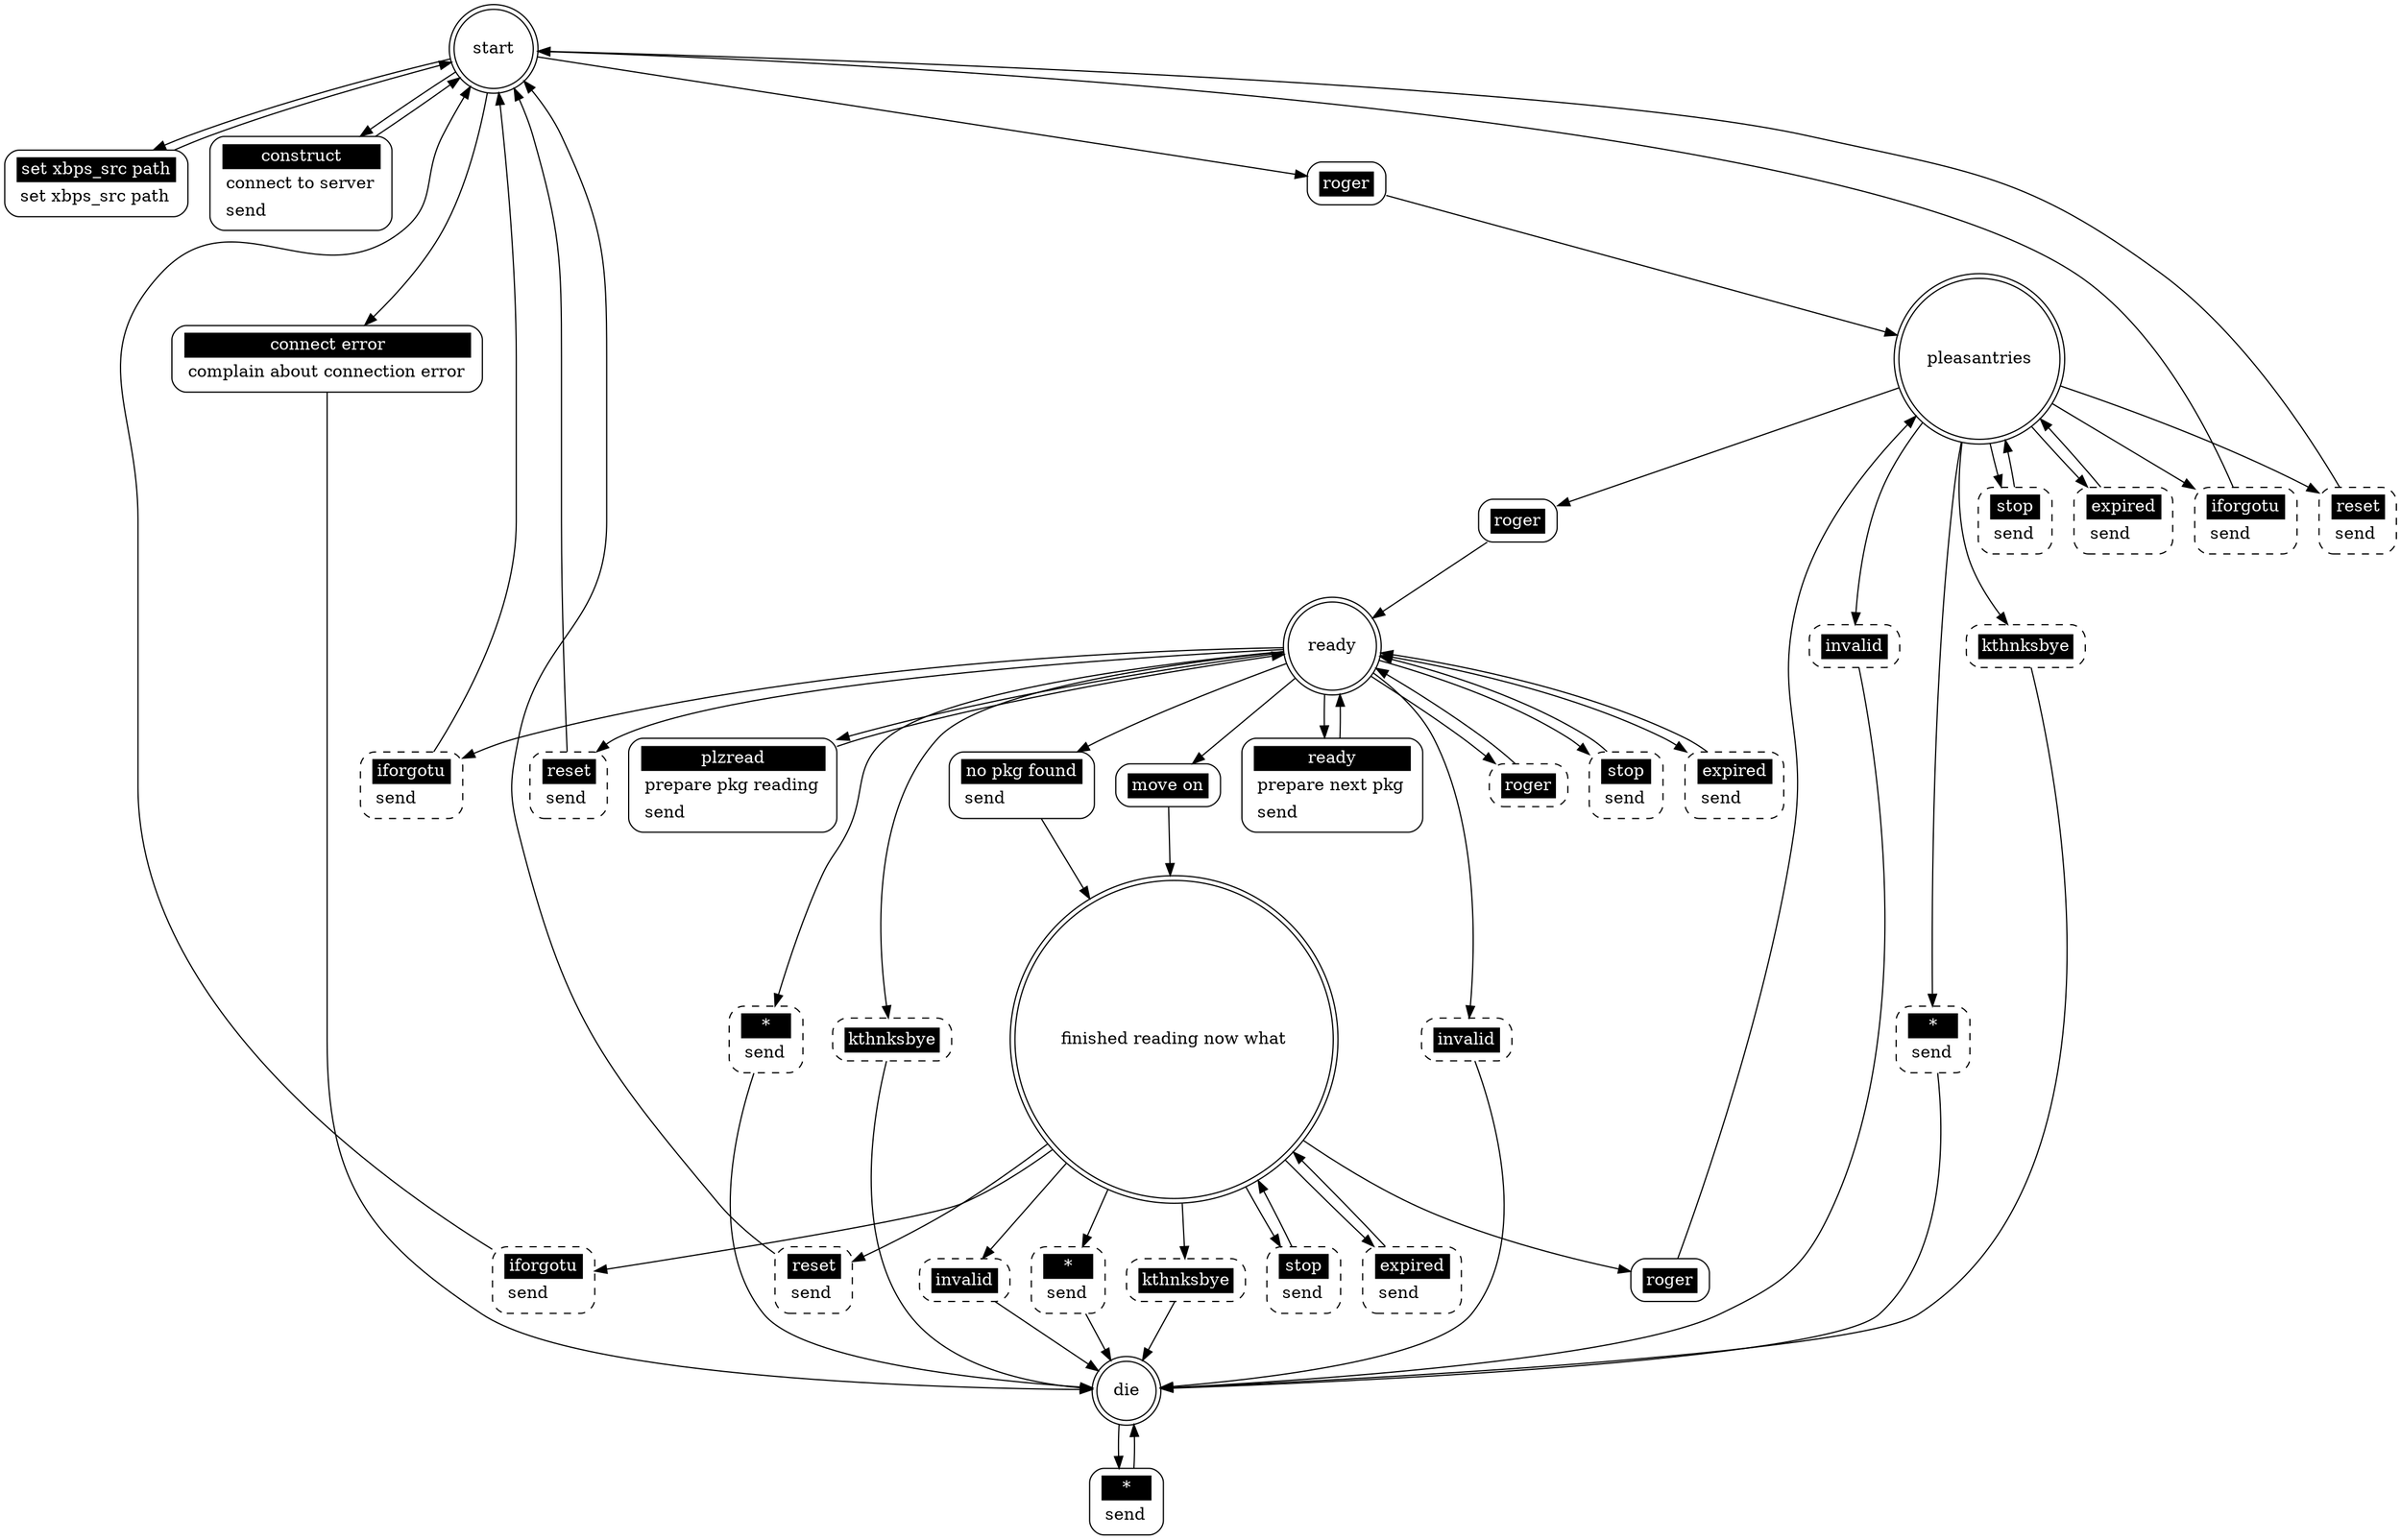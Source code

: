 ## Automatically generated from pkgimport_client.xml by gsl
digraph "pkgimport_client" {

 "start" [shape = "doublecircle"];
 "start set xbps_src path" [shape = "Mrecord" style = solid label = <<table border="0" cellborder="0" cellpadding="3" bgcolor="white"><tr><td bgcolor="black" align="center" colspan="2"><font color="white">set xbps_src path</font></td></tr><tr><td align="left" port="r3">set xbps_src path</td></tr></table>>];
 "start" -> "start set xbps_src path";
 "start set xbps_src path" -> "start";
 "start construct" [shape = "Mrecord" style = solid label = <<table border="0" cellborder="0" cellpadding="3" bgcolor="white"><tr><td bgcolor="black" align="center" colspan="2"><font color="white">construct</font></td></tr><tr><td align="left" port="r3">connect to server</td></tr><tr><td align="left" port="r3">send</td></tr></table>>];
 "start" -> "start construct";
 "start construct" -> "start";
 "start roger" [shape = "Mrecord" style = solid label = <<table border="0" cellborder="0" cellpadding="3" bgcolor="white"><tr><td bgcolor="black" align="center" colspan="2"><font color="white">roger</font></td></tr></table>>];
 "start" -> "start roger";
 "start roger" -> "pleasantries";
 "start connect error" [shape = "Mrecord" style = solid label = <<table border="0" cellborder="0" cellpadding="3" bgcolor="white"><tr><td bgcolor="black" align="center" colspan="2"><font color="white">connect error</font></td></tr><tr><td align="left" port="r3">complain about connection error</td></tr></table>>];
 "start" -> "start connect error";
 "start connect error" -> "die";

 "pleasantries" [shape = "doublecircle"];
 "pleasantries invalid" [shape = "Mrecord" style = dashed label = <<table border="0" cellborder="0" cellpadding="3" bgcolor="white"><tr><td bgcolor="black" align="center" colspan="2"><font color="white">invalid</font></td></tr></table>>];
 "pleasantries" -> "pleasantries invalid";
 "pleasantries invalid" -> "die";
 "pleasantries iforgotu" [shape = "Mrecord" style = dashed label = <<table border="0" cellborder="0" cellpadding="3" bgcolor="white"><tr><td bgcolor="black" align="center" colspan="2"><font color="white">iforgotu</font></td></tr><tr><td align="left" port="r3">send</td></tr></table>>];
 "pleasantries" -> "pleasantries iforgotu";
 "pleasantries iforgotu" -> "start";
 "pleasantries reset" [shape = "Mrecord" style = dashed label = <<table border="0" cellborder="0" cellpadding="3" bgcolor="white"><tr><td bgcolor="black" align="center" colspan="2"><font color="white">reset</font></td></tr><tr><td align="left" port="r3">send</td></tr></table>>];
 "pleasantries" -> "pleasantries reset";
 "pleasantries reset" -> "start";
 "pleasantries stop" [shape = "Mrecord" style = dashed label = <<table border="0" cellborder="0" cellpadding="3" bgcolor="white"><tr><td bgcolor="black" align="center" colspan="2"><font color="white">stop</font></td></tr><tr><td align="left" port="r3">send</td></tr></table>>];
 "pleasantries" -> "pleasantries stop";
 "pleasantries stop" -> "pleasantries";
 "pleasantries *" [shape = "Mrecord" style = dashed label = <<table border="0" cellborder="0" cellpadding="3" bgcolor="white"><tr><td bgcolor="black" align="center" colspan="2"><font color="white">*</font></td></tr><tr><td align="left" port="r3">send</td></tr></table>>];
 "pleasantries" -> "pleasantries *";
 "pleasantries *" -> "die";
 "pleasantries kthnksbye" [shape = "Mrecord" style = dashed label = <<table border="0" cellborder="0" cellpadding="3" bgcolor="white"><tr><td bgcolor="black" align="center" colspan="2"><font color="white">kthnksbye</font></td></tr></table>>];
 "pleasantries" -> "pleasantries kthnksbye";
 "pleasantries kthnksbye" -> "die";
 "pleasantries expired" [shape = "Mrecord" style = dashed label = <<table border="0" cellborder="0" cellpadding="3" bgcolor="white"><tr><td bgcolor="black" align="center" colspan="2"><font color="white">expired</font></td></tr><tr><td align="left" port="r3">send</td></tr></table>>];
 "pleasantries" -> "pleasantries expired";
 "pleasantries expired" -> "pleasantries";
 "pleasantries roger" [shape = "Mrecord" style = solid label = <<table border="0" cellborder="0" cellpadding="3" bgcolor="white"><tr><td bgcolor="black" align="center" colspan="2"><font color="white">roger</font></td></tr></table>>];
 "pleasantries" -> "pleasantries roger";
 "pleasantries roger" -> "ready";

 "ready" [shape = "doublecircle"];
 "ready invalid" [shape = "Mrecord" style = dashed label = <<table border="0" cellborder="0" cellpadding="3" bgcolor="white"><tr><td bgcolor="black" align="center" colspan="2"><font color="white">invalid</font></td></tr></table>>];
 "ready" -> "ready invalid";
 "ready invalid" -> "die";
 "ready iforgotu" [shape = "Mrecord" style = dashed label = <<table border="0" cellborder="0" cellpadding="3" bgcolor="white"><tr><td bgcolor="black" align="center" colspan="2"><font color="white">iforgotu</font></td></tr><tr><td align="left" port="r3">send</td></tr></table>>];
 "ready" -> "ready iforgotu";
 "ready iforgotu" -> "start";
 "ready roger" [shape = "Mrecord" style = dashed label = <<table border="0" cellborder="0" cellpadding="3" bgcolor="white"><tr><td bgcolor="black" align="center" colspan="2"><font color="white">roger</font></td></tr></table>>];
 "ready" -> "ready roger";
 "ready roger" -> "ready";
 "ready reset" [shape = "Mrecord" style = dashed label = <<table border="0" cellborder="0" cellpadding="3" bgcolor="white"><tr><td bgcolor="black" align="center" colspan="2"><font color="white">reset</font></td></tr><tr><td align="left" port="r3">send</td></tr></table>>];
 "ready" -> "ready reset";
 "ready reset" -> "start";
 "ready stop" [shape = "Mrecord" style = dashed label = <<table border="0" cellborder="0" cellpadding="3" bgcolor="white"><tr><td bgcolor="black" align="center" colspan="2"><font color="white">stop</font></td></tr><tr><td align="left" port="r3">send</td></tr></table>>];
 "ready" -> "ready stop";
 "ready stop" -> "ready";
 "ready *" [shape = "Mrecord" style = dashed label = <<table border="0" cellborder="0" cellpadding="3" bgcolor="white"><tr><td bgcolor="black" align="center" colspan="2"><font color="white">*</font></td></tr><tr><td align="left" port="r3">send</td></tr></table>>];
 "ready" -> "ready *";
 "ready *" -> "die";
 "ready kthnksbye" [shape = "Mrecord" style = dashed label = <<table border="0" cellborder="0" cellpadding="3" bgcolor="white"><tr><td bgcolor="black" align="center" colspan="2"><font color="white">kthnksbye</font></td></tr></table>>];
 "ready" -> "ready kthnksbye";
 "ready kthnksbye" -> "die";
 "ready expired" [shape = "Mrecord" style = dashed label = <<table border="0" cellborder="0" cellpadding="3" bgcolor="white"><tr><td bgcolor="black" align="center" colspan="2"><font color="white">expired</font></td></tr><tr><td align="left" port="r3">send</td></tr></table>>];
 "ready" -> "ready expired";
 "ready expired" -> "ready";
 "ready plzread" [shape = "Mrecord" style = solid label = <<table border="0" cellborder="0" cellpadding="3" bgcolor="white"><tr><td bgcolor="black" align="center" colspan="2"><font color="white">plzread</font></td></tr><tr><td align="left" port="r3">prepare pkg reading</td></tr><tr><td align="left" port="r3">send</td></tr></table>>];
 "ready" -> "ready plzread";
 "ready plzread" -> "ready";
 "ready ready" [shape = "Mrecord" style = solid label = <<table border="0" cellborder="0" cellpadding="3" bgcolor="white"><tr><td bgcolor="black" align="center" colspan="2"><font color="white">ready</font></td></tr><tr><td align="left" port="r3">prepare next pkg</td></tr><tr><td align="left" port="r3">send</td></tr></table>>];
 "ready" -> "ready ready";
 "ready ready" -> "ready";
 "ready no pkg found" [shape = "Mrecord" style = solid label = <<table border="0" cellborder="0" cellpadding="3" bgcolor="white"><tr><td bgcolor="black" align="center" colspan="2"><font color="white">no pkg found</font></td></tr><tr><td align="left" port="r3">send</td></tr></table>>];
 "ready" -> "ready no pkg found";
 "ready no pkg found" -> "finished reading now what";
 "ready move on" [shape = "Mrecord" style = solid label = <<table border="0" cellborder="0" cellpadding="3" bgcolor="white"><tr><td bgcolor="black" align="center" colspan="2"><font color="white">move on</font></td></tr></table>>];
 "ready" -> "ready move on";
 "ready move on" -> "finished reading now what";

 "finished reading now what" [shape = "doublecircle"];
 "finished reading now what invalid" [shape = "Mrecord" style = dashed label = <<table border="0" cellborder="0" cellpadding="3" bgcolor="white"><tr><td bgcolor="black" align="center" colspan="2"><font color="white">invalid</font></td></tr></table>>];
 "finished reading now what" -> "finished reading now what invalid";
 "finished reading now what invalid" -> "die";
 "finished reading now what iforgotu" [shape = "Mrecord" style = dashed label = <<table border="0" cellborder="0" cellpadding="3" bgcolor="white"><tr><td bgcolor="black" align="center" colspan="2"><font color="white">iforgotu</font></td></tr><tr><td align="left" port="r3">send</td></tr></table>>];
 "finished reading now what" -> "finished reading now what iforgotu";
 "finished reading now what iforgotu" -> "start";
 "finished reading now what reset" [shape = "Mrecord" style = dashed label = <<table border="0" cellborder="0" cellpadding="3" bgcolor="white"><tr><td bgcolor="black" align="center" colspan="2"><font color="white">reset</font></td></tr><tr><td align="left" port="r3">send</td></tr></table>>];
 "finished reading now what" -> "finished reading now what reset";
 "finished reading now what reset" -> "start";
 "finished reading now what stop" [shape = "Mrecord" style = dashed label = <<table border="0" cellborder="0" cellpadding="3" bgcolor="white"><tr><td bgcolor="black" align="center" colspan="2"><font color="white">stop</font></td></tr><tr><td align="left" port="r3">send</td></tr></table>>];
 "finished reading now what" -> "finished reading now what stop";
 "finished reading now what stop" -> "finished reading now what";
 "finished reading now what *" [shape = "Mrecord" style = dashed label = <<table border="0" cellborder="0" cellpadding="3" bgcolor="white"><tr><td bgcolor="black" align="center" colspan="2"><font color="white">*</font></td></tr><tr><td align="left" port="r3">send</td></tr></table>>];
 "finished reading now what" -> "finished reading now what *";
 "finished reading now what *" -> "die";
 "finished reading now what kthnksbye" [shape = "Mrecord" style = dashed label = <<table border="0" cellborder="0" cellpadding="3" bgcolor="white"><tr><td bgcolor="black" align="center" colspan="2"><font color="white">kthnksbye</font></td></tr></table>>];
 "finished reading now what" -> "finished reading now what kthnksbye";
 "finished reading now what kthnksbye" -> "die";
 "finished reading now what expired" [shape = "Mrecord" style = dashed label = <<table border="0" cellborder="0" cellpadding="3" bgcolor="white"><tr><td bgcolor="black" align="center" colspan="2"><font color="white">expired</font></td></tr><tr><td align="left" port="r3">send</td></tr></table>>];
 "finished reading now what" -> "finished reading now what expired";
 "finished reading now what expired" -> "finished reading now what";
 "finished reading now what roger" [shape = "Mrecord" style = solid label = <<table border="0" cellborder="0" cellpadding="3" bgcolor="white"><tr><td bgcolor="black" align="center" colspan="2"><font color="white">roger</font></td></tr></table>>];
 "finished reading now what" -> "finished reading now what roger";
 "finished reading now what roger" -> "pleasantries";

 "die" [shape = "doublecircle"];
 "die *" [shape = "Mrecord" style = solid label = <<table border="0" cellborder="0" cellpadding="3" bgcolor="white"><tr><td bgcolor="black" align="center" colspan="2"><font color="white">*</font></td></tr><tr><td align="left" port="r3">send</td></tr></table>>];
 "die" -> "die *";
 "die *" -> "die";
}
